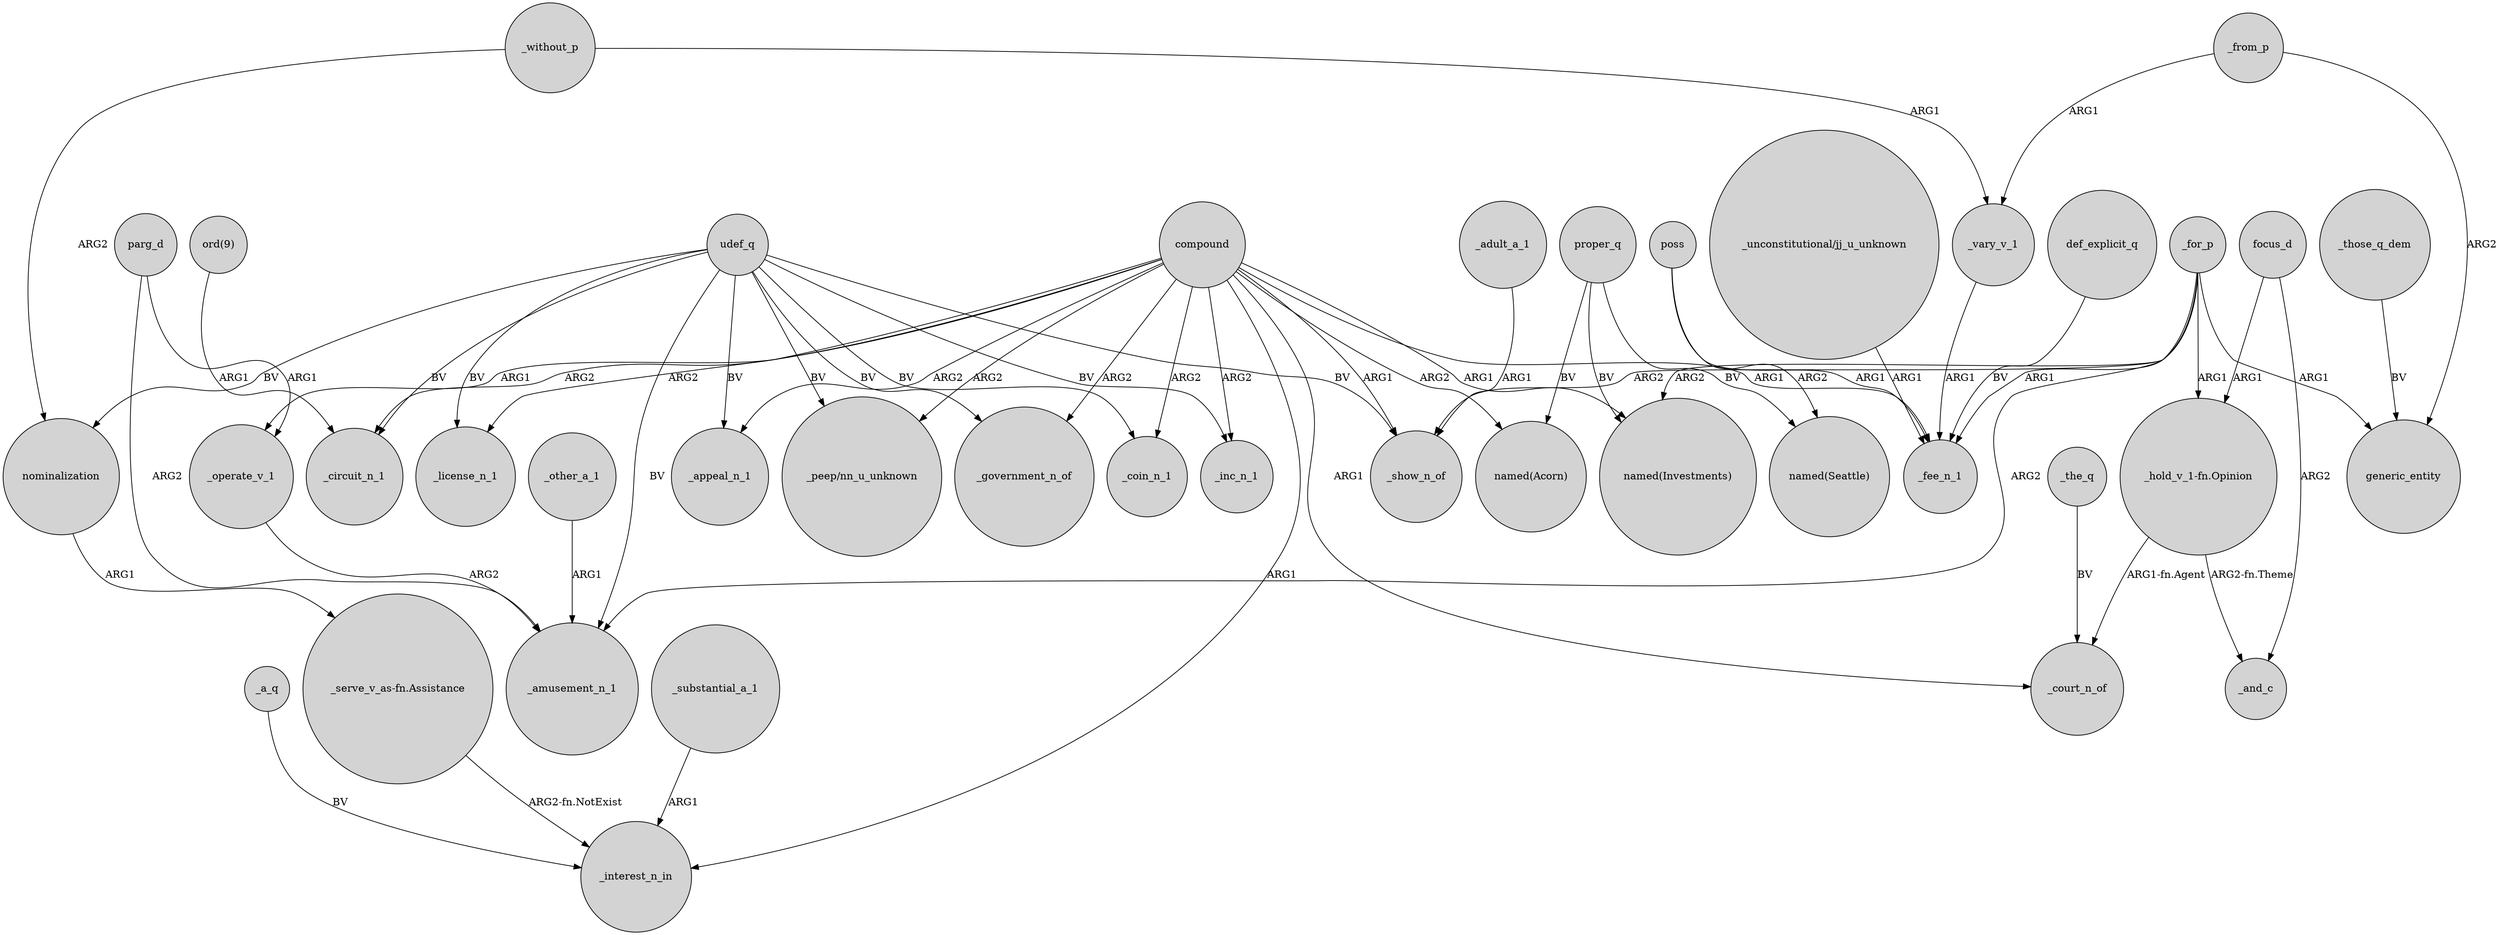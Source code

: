 digraph {
	node [shape=circle style=filled]
	_a_q -> _interest_n_in [label=BV]
	compound -> "_peep/nn_u_unknown" [label=ARG2]
	compound -> _appeal_n_1 [label=ARG2]
	udef_q -> _inc_n_1 [label=BV]
	poss -> "named(Seattle)" [label=ARG2]
	_from_p -> _vary_v_1 [label=ARG1]
	compound -> _government_n_of [label=ARG2]
	udef_q -> _government_n_of [label=BV]
	_for_p -> _amusement_n_1 [label=ARG2]
	udef_q -> _show_n_of [label=BV]
	_vary_v_1 -> _fee_n_1 [label=ARG1]
	compound -> "named(Acorn)" [label=ARG2]
	compound -> _coin_n_1 [label=ARG2]
	_the_q -> _court_n_of [label=BV]
	"ord(9)" -> _circuit_n_1 [label=ARG1]
	proper_q -> "named(Seattle)" [label=BV]
	_for_p -> generic_entity [label=ARG1]
	udef_q -> _circuit_n_1 [label=BV]
	_from_p -> generic_entity [label=ARG2]
	_for_p -> "_hold_v_1-fn.Opinion" [label=ARG1]
	def_explicit_q -> _fee_n_1 [label=BV]
	focus_d -> _and_c [label=ARG2]
	_for_p -> _show_n_of [label=ARG2]
	parg_d -> _operate_v_1 [label=ARG1]
	"_hold_v_1-fn.Opinion" -> _court_n_of [label="ARG1-fn.Agent"]
	compound -> "named(Investments)" [label=ARG1]
	_operate_v_1 -> _amusement_n_1 [label=ARG2]
	compound -> _show_n_of [label=ARG1]
	parg_d -> _amusement_n_1 [label=ARG2]
	proper_q -> "named(Investments)" [label=BV]
	udef_q -> _appeal_n_1 [label=BV]
	compound -> _license_n_1 [label=ARG2]
	_for_p -> _fee_n_1 [label=ARG1]
	compound -> _operate_v_1 [label=ARG1]
	poss -> _fee_n_1 [label=ARG1]
	nominalization -> "_serve_v_as-fn.Assistance" [label=ARG1]
	"_serve_v_as-fn.Assistance" -> _interest_n_in [label="ARG2-fn.NotExist"]
	_without_p -> _vary_v_1 [label=ARG1]
	_for_p -> "named(Investments)" [label=ARG2]
	udef_q -> nominalization [label=BV]
	_substantial_a_1 -> _interest_n_in [label=ARG1]
	udef_q -> _amusement_n_1 [label=BV]
	_without_p -> nominalization [label=ARG2]
	udef_q -> _license_n_1 [label=BV]
	"_hold_v_1-fn.Opinion" -> _and_c [label="ARG2-fn.Theme"]
	compound -> _interest_n_in [label=ARG1]
	udef_q -> "_peep/nn_u_unknown" [label=BV]
	_other_a_1 -> _amusement_n_1 [label=ARG1]
	compound -> _circuit_n_1 [label=ARG2]
	"_unconstitutional/jj_u_unknown" -> _fee_n_1 [label=ARG1]
	compound -> _fee_n_1 [label=ARG1]
	udef_q -> _coin_n_1 [label=BV]
	_those_q_dem -> generic_entity [label=BV]
	_adult_a_1 -> _show_n_of [label=ARG1]
	compound -> _court_n_of [label=ARG1]
	proper_q -> "named(Acorn)" [label=BV]
	compound -> _inc_n_1 [label=ARG2]
	focus_d -> "_hold_v_1-fn.Opinion" [label=ARG1]
}
